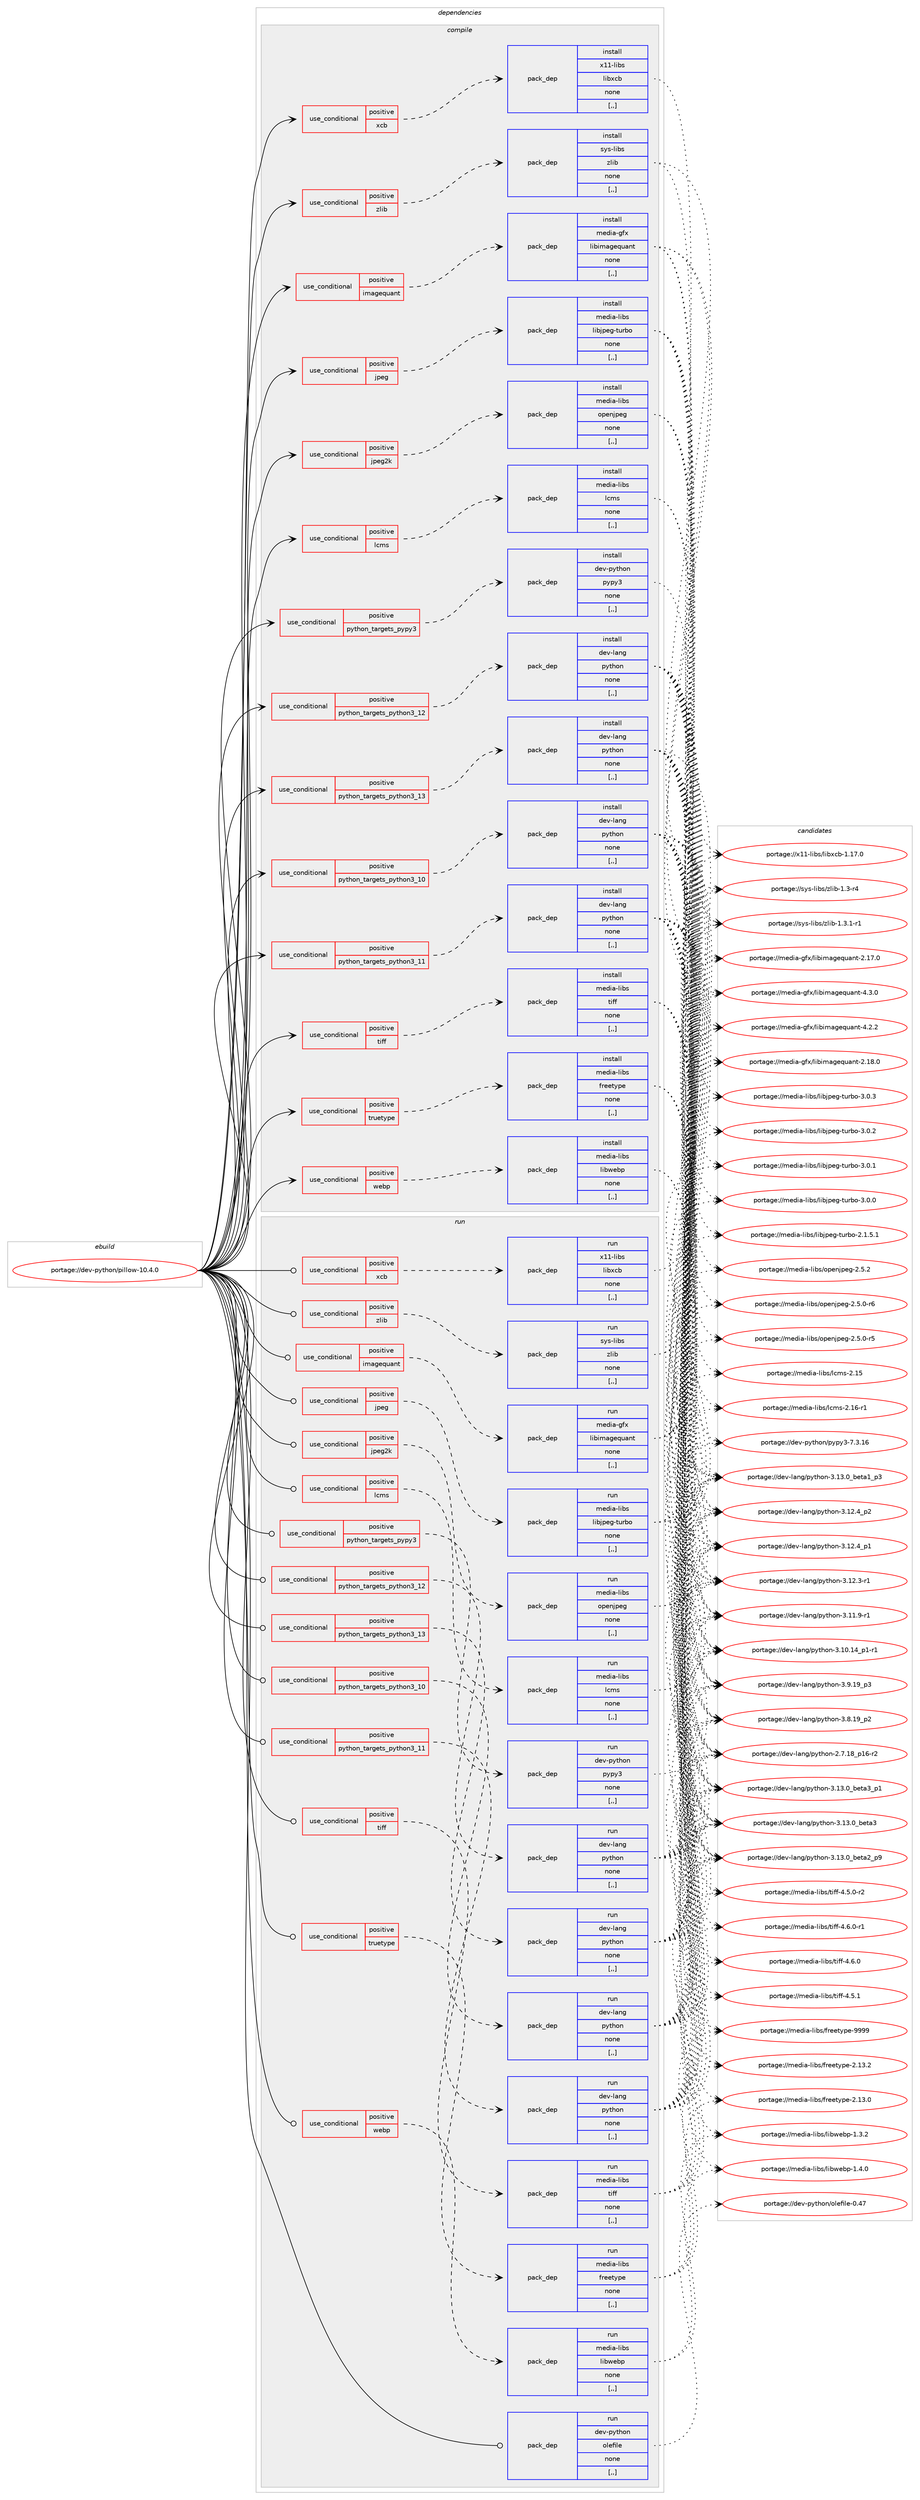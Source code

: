 digraph prolog {

# *************
# Graph options
# *************

newrank=true;
concentrate=true;
compound=true;
graph [rankdir=LR,fontname=Helvetica,fontsize=10,ranksep=1.5];#, ranksep=2.5, nodesep=0.2];
edge  [arrowhead=vee];
node  [fontname=Helvetica,fontsize=10];

# **********
# The ebuild
# **********

subgraph cluster_leftcol {
color=gray;
rank=same;
label=<<i>ebuild</i>>;
id [label="portage://dev-python/pillow-10.4.0", color=red, width=4, href="../dev-python/pillow-10.4.0.svg"];
}

# ****************
# The dependencies
# ****************

subgraph cluster_midcol {
color=gray;
label=<<i>dependencies</i>>;
subgraph cluster_compile {
fillcolor="#eeeeee";
style=filled;
label=<<i>compile</i>>;
subgraph cond35553 {
dependency153078 [label=<<TABLE BORDER="0" CELLBORDER="1" CELLSPACING="0" CELLPADDING="4"><TR><TD ROWSPAN="3" CELLPADDING="10">use_conditional</TD></TR><TR><TD>positive</TD></TR><TR><TD>imagequant</TD></TR></TABLE>>, shape=none, color=red];
subgraph pack116288 {
dependency153079 [label=<<TABLE BORDER="0" CELLBORDER="1" CELLSPACING="0" CELLPADDING="4" WIDTH="220"><TR><TD ROWSPAN="6" CELLPADDING="30">pack_dep</TD></TR><TR><TD WIDTH="110">install</TD></TR><TR><TD>media-gfx</TD></TR><TR><TD>libimagequant</TD></TR><TR><TD>none</TD></TR><TR><TD>[,,]</TD></TR></TABLE>>, shape=none, color=blue];
}
dependency153078:e -> dependency153079:w [weight=20,style="dashed",arrowhead="vee"];
}
id:e -> dependency153078:w [weight=20,style="solid",arrowhead="vee"];
subgraph cond35554 {
dependency153080 [label=<<TABLE BORDER="0" CELLBORDER="1" CELLSPACING="0" CELLPADDING="4"><TR><TD ROWSPAN="3" CELLPADDING="10">use_conditional</TD></TR><TR><TD>positive</TD></TR><TR><TD>jpeg</TD></TR></TABLE>>, shape=none, color=red];
subgraph pack116289 {
dependency153081 [label=<<TABLE BORDER="0" CELLBORDER="1" CELLSPACING="0" CELLPADDING="4" WIDTH="220"><TR><TD ROWSPAN="6" CELLPADDING="30">pack_dep</TD></TR><TR><TD WIDTH="110">install</TD></TR><TR><TD>media-libs</TD></TR><TR><TD>libjpeg-turbo</TD></TR><TR><TD>none</TD></TR><TR><TD>[,,]</TD></TR></TABLE>>, shape=none, color=blue];
}
dependency153080:e -> dependency153081:w [weight=20,style="dashed",arrowhead="vee"];
}
id:e -> dependency153080:w [weight=20,style="solid",arrowhead="vee"];
subgraph cond35555 {
dependency153082 [label=<<TABLE BORDER="0" CELLBORDER="1" CELLSPACING="0" CELLPADDING="4"><TR><TD ROWSPAN="3" CELLPADDING="10">use_conditional</TD></TR><TR><TD>positive</TD></TR><TR><TD>jpeg2k</TD></TR></TABLE>>, shape=none, color=red];
subgraph pack116290 {
dependency153083 [label=<<TABLE BORDER="0" CELLBORDER="1" CELLSPACING="0" CELLPADDING="4" WIDTH="220"><TR><TD ROWSPAN="6" CELLPADDING="30">pack_dep</TD></TR><TR><TD WIDTH="110">install</TD></TR><TR><TD>media-libs</TD></TR><TR><TD>openjpeg</TD></TR><TR><TD>none</TD></TR><TR><TD>[,,]</TD></TR></TABLE>>, shape=none, color=blue];
}
dependency153082:e -> dependency153083:w [weight=20,style="dashed",arrowhead="vee"];
}
id:e -> dependency153082:w [weight=20,style="solid",arrowhead="vee"];
subgraph cond35556 {
dependency153084 [label=<<TABLE BORDER="0" CELLBORDER="1" CELLSPACING="0" CELLPADDING="4"><TR><TD ROWSPAN="3" CELLPADDING="10">use_conditional</TD></TR><TR><TD>positive</TD></TR><TR><TD>lcms</TD></TR></TABLE>>, shape=none, color=red];
subgraph pack116291 {
dependency153085 [label=<<TABLE BORDER="0" CELLBORDER="1" CELLSPACING="0" CELLPADDING="4" WIDTH="220"><TR><TD ROWSPAN="6" CELLPADDING="30">pack_dep</TD></TR><TR><TD WIDTH="110">install</TD></TR><TR><TD>media-libs</TD></TR><TR><TD>lcms</TD></TR><TR><TD>none</TD></TR><TR><TD>[,,]</TD></TR></TABLE>>, shape=none, color=blue];
}
dependency153084:e -> dependency153085:w [weight=20,style="dashed",arrowhead="vee"];
}
id:e -> dependency153084:w [weight=20,style="solid",arrowhead="vee"];
subgraph cond35557 {
dependency153086 [label=<<TABLE BORDER="0" CELLBORDER="1" CELLSPACING="0" CELLPADDING="4"><TR><TD ROWSPAN="3" CELLPADDING="10">use_conditional</TD></TR><TR><TD>positive</TD></TR><TR><TD>python_targets_pypy3</TD></TR></TABLE>>, shape=none, color=red];
subgraph pack116292 {
dependency153087 [label=<<TABLE BORDER="0" CELLBORDER="1" CELLSPACING="0" CELLPADDING="4" WIDTH="220"><TR><TD ROWSPAN="6" CELLPADDING="30">pack_dep</TD></TR><TR><TD WIDTH="110">install</TD></TR><TR><TD>dev-python</TD></TR><TR><TD>pypy3</TD></TR><TR><TD>none</TD></TR><TR><TD>[,,]</TD></TR></TABLE>>, shape=none, color=blue];
}
dependency153086:e -> dependency153087:w [weight=20,style="dashed",arrowhead="vee"];
}
id:e -> dependency153086:w [weight=20,style="solid",arrowhead="vee"];
subgraph cond35558 {
dependency153088 [label=<<TABLE BORDER="0" CELLBORDER="1" CELLSPACING="0" CELLPADDING="4"><TR><TD ROWSPAN="3" CELLPADDING="10">use_conditional</TD></TR><TR><TD>positive</TD></TR><TR><TD>python_targets_python3_10</TD></TR></TABLE>>, shape=none, color=red];
subgraph pack116293 {
dependency153089 [label=<<TABLE BORDER="0" CELLBORDER="1" CELLSPACING="0" CELLPADDING="4" WIDTH="220"><TR><TD ROWSPAN="6" CELLPADDING="30">pack_dep</TD></TR><TR><TD WIDTH="110">install</TD></TR><TR><TD>dev-lang</TD></TR><TR><TD>python</TD></TR><TR><TD>none</TD></TR><TR><TD>[,,]</TD></TR></TABLE>>, shape=none, color=blue];
}
dependency153088:e -> dependency153089:w [weight=20,style="dashed",arrowhead="vee"];
}
id:e -> dependency153088:w [weight=20,style="solid",arrowhead="vee"];
subgraph cond35559 {
dependency153090 [label=<<TABLE BORDER="0" CELLBORDER="1" CELLSPACING="0" CELLPADDING="4"><TR><TD ROWSPAN="3" CELLPADDING="10">use_conditional</TD></TR><TR><TD>positive</TD></TR><TR><TD>python_targets_python3_11</TD></TR></TABLE>>, shape=none, color=red];
subgraph pack116294 {
dependency153091 [label=<<TABLE BORDER="0" CELLBORDER="1" CELLSPACING="0" CELLPADDING="4" WIDTH="220"><TR><TD ROWSPAN="6" CELLPADDING="30">pack_dep</TD></TR><TR><TD WIDTH="110">install</TD></TR><TR><TD>dev-lang</TD></TR><TR><TD>python</TD></TR><TR><TD>none</TD></TR><TR><TD>[,,]</TD></TR></TABLE>>, shape=none, color=blue];
}
dependency153090:e -> dependency153091:w [weight=20,style="dashed",arrowhead="vee"];
}
id:e -> dependency153090:w [weight=20,style="solid",arrowhead="vee"];
subgraph cond35560 {
dependency153092 [label=<<TABLE BORDER="0" CELLBORDER="1" CELLSPACING="0" CELLPADDING="4"><TR><TD ROWSPAN="3" CELLPADDING="10">use_conditional</TD></TR><TR><TD>positive</TD></TR><TR><TD>python_targets_python3_12</TD></TR></TABLE>>, shape=none, color=red];
subgraph pack116295 {
dependency153093 [label=<<TABLE BORDER="0" CELLBORDER="1" CELLSPACING="0" CELLPADDING="4" WIDTH="220"><TR><TD ROWSPAN="6" CELLPADDING="30">pack_dep</TD></TR><TR><TD WIDTH="110">install</TD></TR><TR><TD>dev-lang</TD></TR><TR><TD>python</TD></TR><TR><TD>none</TD></TR><TR><TD>[,,]</TD></TR></TABLE>>, shape=none, color=blue];
}
dependency153092:e -> dependency153093:w [weight=20,style="dashed",arrowhead="vee"];
}
id:e -> dependency153092:w [weight=20,style="solid",arrowhead="vee"];
subgraph cond35561 {
dependency153094 [label=<<TABLE BORDER="0" CELLBORDER="1" CELLSPACING="0" CELLPADDING="4"><TR><TD ROWSPAN="3" CELLPADDING="10">use_conditional</TD></TR><TR><TD>positive</TD></TR><TR><TD>python_targets_python3_13</TD></TR></TABLE>>, shape=none, color=red];
subgraph pack116296 {
dependency153095 [label=<<TABLE BORDER="0" CELLBORDER="1" CELLSPACING="0" CELLPADDING="4" WIDTH="220"><TR><TD ROWSPAN="6" CELLPADDING="30">pack_dep</TD></TR><TR><TD WIDTH="110">install</TD></TR><TR><TD>dev-lang</TD></TR><TR><TD>python</TD></TR><TR><TD>none</TD></TR><TR><TD>[,,]</TD></TR></TABLE>>, shape=none, color=blue];
}
dependency153094:e -> dependency153095:w [weight=20,style="dashed",arrowhead="vee"];
}
id:e -> dependency153094:w [weight=20,style="solid",arrowhead="vee"];
subgraph cond35562 {
dependency153096 [label=<<TABLE BORDER="0" CELLBORDER="1" CELLSPACING="0" CELLPADDING="4"><TR><TD ROWSPAN="3" CELLPADDING="10">use_conditional</TD></TR><TR><TD>positive</TD></TR><TR><TD>tiff</TD></TR></TABLE>>, shape=none, color=red];
subgraph pack116297 {
dependency153097 [label=<<TABLE BORDER="0" CELLBORDER="1" CELLSPACING="0" CELLPADDING="4" WIDTH="220"><TR><TD ROWSPAN="6" CELLPADDING="30">pack_dep</TD></TR><TR><TD WIDTH="110">install</TD></TR><TR><TD>media-libs</TD></TR><TR><TD>tiff</TD></TR><TR><TD>none</TD></TR><TR><TD>[,,]</TD></TR></TABLE>>, shape=none, color=blue];
}
dependency153096:e -> dependency153097:w [weight=20,style="dashed",arrowhead="vee"];
}
id:e -> dependency153096:w [weight=20,style="solid",arrowhead="vee"];
subgraph cond35563 {
dependency153098 [label=<<TABLE BORDER="0" CELLBORDER="1" CELLSPACING="0" CELLPADDING="4"><TR><TD ROWSPAN="3" CELLPADDING="10">use_conditional</TD></TR><TR><TD>positive</TD></TR><TR><TD>truetype</TD></TR></TABLE>>, shape=none, color=red];
subgraph pack116298 {
dependency153099 [label=<<TABLE BORDER="0" CELLBORDER="1" CELLSPACING="0" CELLPADDING="4" WIDTH="220"><TR><TD ROWSPAN="6" CELLPADDING="30">pack_dep</TD></TR><TR><TD WIDTH="110">install</TD></TR><TR><TD>media-libs</TD></TR><TR><TD>freetype</TD></TR><TR><TD>none</TD></TR><TR><TD>[,,]</TD></TR></TABLE>>, shape=none, color=blue];
}
dependency153098:e -> dependency153099:w [weight=20,style="dashed",arrowhead="vee"];
}
id:e -> dependency153098:w [weight=20,style="solid",arrowhead="vee"];
subgraph cond35564 {
dependency153100 [label=<<TABLE BORDER="0" CELLBORDER="1" CELLSPACING="0" CELLPADDING="4"><TR><TD ROWSPAN="3" CELLPADDING="10">use_conditional</TD></TR><TR><TD>positive</TD></TR><TR><TD>webp</TD></TR></TABLE>>, shape=none, color=red];
subgraph pack116299 {
dependency153101 [label=<<TABLE BORDER="0" CELLBORDER="1" CELLSPACING="0" CELLPADDING="4" WIDTH="220"><TR><TD ROWSPAN="6" CELLPADDING="30">pack_dep</TD></TR><TR><TD WIDTH="110">install</TD></TR><TR><TD>media-libs</TD></TR><TR><TD>libwebp</TD></TR><TR><TD>none</TD></TR><TR><TD>[,,]</TD></TR></TABLE>>, shape=none, color=blue];
}
dependency153100:e -> dependency153101:w [weight=20,style="dashed",arrowhead="vee"];
}
id:e -> dependency153100:w [weight=20,style="solid",arrowhead="vee"];
subgraph cond35565 {
dependency153102 [label=<<TABLE BORDER="0" CELLBORDER="1" CELLSPACING="0" CELLPADDING="4"><TR><TD ROWSPAN="3" CELLPADDING="10">use_conditional</TD></TR><TR><TD>positive</TD></TR><TR><TD>xcb</TD></TR></TABLE>>, shape=none, color=red];
subgraph pack116300 {
dependency153103 [label=<<TABLE BORDER="0" CELLBORDER="1" CELLSPACING="0" CELLPADDING="4" WIDTH="220"><TR><TD ROWSPAN="6" CELLPADDING="30">pack_dep</TD></TR><TR><TD WIDTH="110">install</TD></TR><TR><TD>x11-libs</TD></TR><TR><TD>libxcb</TD></TR><TR><TD>none</TD></TR><TR><TD>[,,]</TD></TR></TABLE>>, shape=none, color=blue];
}
dependency153102:e -> dependency153103:w [weight=20,style="dashed",arrowhead="vee"];
}
id:e -> dependency153102:w [weight=20,style="solid",arrowhead="vee"];
subgraph cond35566 {
dependency153104 [label=<<TABLE BORDER="0" CELLBORDER="1" CELLSPACING="0" CELLPADDING="4"><TR><TD ROWSPAN="3" CELLPADDING="10">use_conditional</TD></TR><TR><TD>positive</TD></TR><TR><TD>zlib</TD></TR></TABLE>>, shape=none, color=red];
subgraph pack116301 {
dependency153105 [label=<<TABLE BORDER="0" CELLBORDER="1" CELLSPACING="0" CELLPADDING="4" WIDTH="220"><TR><TD ROWSPAN="6" CELLPADDING="30">pack_dep</TD></TR><TR><TD WIDTH="110">install</TD></TR><TR><TD>sys-libs</TD></TR><TR><TD>zlib</TD></TR><TR><TD>none</TD></TR><TR><TD>[,,]</TD></TR></TABLE>>, shape=none, color=blue];
}
dependency153104:e -> dependency153105:w [weight=20,style="dashed",arrowhead="vee"];
}
id:e -> dependency153104:w [weight=20,style="solid",arrowhead="vee"];
}
subgraph cluster_compileandrun {
fillcolor="#eeeeee";
style=filled;
label=<<i>compile and run</i>>;
}
subgraph cluster_run {
fillcolor="#eeeeee";
style=filled;
label=<<i>run</i>>;
subgraph cond35567 {
dependency153106 [label=<<TABLE BORDER="0" CELLBORDER="1" CELLSPACING="0" CELLPADDING="4"><TR><TD ROWSPAN="3" CELLPADDING="10">use_conditional</TD></TR><TR><TD>positive</TD></TR><TR><TD>imagequant</TD></TR></TABLE>>, shape=none, color=red];
subgraph pack116302 {
dependency153107 [label=<<TABLE BORDER="0" CELLBORDER="1" CELLSPACING="0" CELLPADDING="4" WIDTH="220"><TR><TD ROWSPAN="6" CELLPADDING="30">pack_dep</TD></TR><TR><TD WIDTH="110">run</TD></TR><TR><TD>media-gfx</TD></TR><TR><TD>libimagequant</TD></TR><TR><TD>none</TD></TR><TR><TD>[,,]</TD></TR></TABLE>>, shape=none, color=blue];
}
dependency153106:e -> dependency153107:w [weight=20,style="dashed",arrowhead="vee"];
}
id:e -> dependency153106:w [weight=20,style="solid",arrowhead="odot"];
subgraph cond35568 {
dependency153108 [label=<<TABLE BORDER="0" CELLBORDER="1" CELLSPACING="0" CELLPADDING="4"><TR><TD ROWSPAN="3" CELLPADDING="10">use_conditional</TD></TR><TR><TD>positive</TD></TR><TR><TD>jpeg</TD></TR></TABLE>>, shape=none, color=red];
subgraph pack116303 {
dependency153109 [label=<<TABLE BORDER="0" CELLBORDER="1" CELLSPACING="0" CELLPADDING="4" WIDTH="220"><TR><TD ROWSPAN="6" CELLPADDING="30">pack_dep</TD></TR><TR><TD WIDTH="110">run</TD></TR><TR><TD>media-libs</TD></TR><TR><TD>libjpeg-turbo</TD></TR><TR><TD>none</TD></TR><TR><TD>[,,]</TD></TR></TABLE>>, shape=none, color=blue];
}
dependency153108:e -> dependency153109:w [weight=20,style="dashed",arrowhead="vee"];
}
id:e -> dependency153108:w [weight=20,style="solid",arrowhead="odot"];
subgraph cond35569 {
dependency153110 [label=<<TABLE BORDER="0" CELLBORDER="1" CELLSPACING="0" CELLPADDING="4"><TR><TD ROWSPAN="3" CELLPADDING="10">use_conditional</TD></TR><TR><TD>positive</TD></TR><TR><TD>jpeg2k</TD></TR></TABLE>>, shape=none, color=red];
subgraph pack116304 {
dependency153111 [label=<<TABLE BORDER="0" CELLBORDER="1" CELLSPACING="0" CELLPADDING="4" WIDTH="220"><TR><TD ROWSPAN="6" CELLPADDING="30">pack_dep</TD></TR><TR><TD WIDTH="110">run</TD></TR><TR><TD>media-libs</TD></TR><TR><TD>openjpeg</TD></TR><TR><TD>none</TD></TR><TR><TD>[,,]</TD></TR></TABLE>>, shape=none, color=blue];
}
dependency153110:e -> dependency153111:w [weight=20,style="dashed",arrowhead="vee"];
}
id:e -> dependency153110:w [weight=20,style="solid",arrowhead="odot"];
subgraph cond35570 {
dependency153112 [label=<<TABLE BORDER="0" CELLBORDER="1" CELLSPACING="0" CELLPADDING="4"><TR><TD ROWSPAN="3" CELLPADDING="10">use_conditional</TD></TR><TR><TD>positive</TD></TR><TR><TD>lcms</TD></TR></TABLE>>, shape=none, color=red];
subgraph pack116305 {
dependency153113 [label=<<TABLE BORDER="0" CELLBORDER="1" CELLSPACING="0" CELLPADDING="4" WIDTH="220"><TR><TD ROWSPAN="6" CELLPADDING="30">pack_dep</TD></TR><TR><TD WIDTH="110">run</TD></TR><TR><TD>media-libs</TD></TR><TR><TD>lcms</TD></TR><TR><TD>none</TD></TR><TR><TD>[,,]</TD></TR></TABLE>>, shape=none, color=blue];
}
dependency153112:e -> dependency153113:w [weight=20,style="dashed",arrowhead="vee"];
}
id:e -> dependency153112:w [weight=20,style="solid",arrowhead="odot"];
subgraph cond35571 {
dependency153114 [label=<<TABLE BORDER="0" CELLBORDER="1" CELLSPACING="0" CELLPADDING="4"><TR><TD ROWSPAN="3" CELLPADDING="10">use_conditional</TD></TR><TR><TD>positive</TD></TR><TR><TD>python_targets_pypy3</TD></TR></TABLE>>, shape=none, color=red];
subgraph pack116306 {
dependency153115 [label=<<TABLE BORDER="0" CELLBORDER="1" CELLSPACING="0" CELLPADDING="4" WIDTH="220"><TR><TD ROWSPAN="6" CELLPADDING="30">pack_dep</TD></TR><TR><TD WIDTH="110">run</TD></TR><TR><TD>dev-python</TD></TR><TR><TD>pypy3</TD></TR><TR><TD>none</TD></TR><TR><TD>[,,]</TD></TR></TABLE>>, shape=none, color=blue];
}
dependency153114:e -> dependency153115:w [weight=20,style="dashed",arrowhead="vee"];
}
id:e -> dependency153114:w [weight=20,style="solid",arrowhead="odot"];
subgraph cond35572 {
dependency153116 [label=<<TABLE BORDER="0" CELLBORDER="1" CELLSPACING="0" CELLPADDING="4"><TR><TD ROWSPAN="3" CELLPADDING="10">use_conditional</TD></TR><TR><TD>positive</TD></TR><TR><TD>python_targets_python3_10</TD></TR></TABLE>>, shape=none, color=red];
subgraph pack116307 {
dependency153117 [label=<<TABLE BORDER="0" CELLBORDER="1" CELLSPACING="0" CELLPADDING="4" WIDTH="220"><TR><TD ROWSPAN="6" CELLPADDING="30">pack_dep</TD></TR><TR><TD WIDTH="110">run</TD></TR><TR><TD>dev-lang</TD></TR><TR><TD>python</TD></TR><TR><TD>none</TD></TR><TR><TD>[,,]</TD></TR></TABLE>>, shape=none, color=blue];
}
dependency153116:e -> dependency153117:w [weight=20,style="dashed",arrowhead="vee"];
}
id:e -> dependency153116:w [weight=20,style="solid",arrowhead="odot"];
subgraph cond35573 {
dependency153118 [label=<<TABLE BORDER="0" CELLBORDER="1" CELLSPACING="0" CELLPADDING="4"><TR><TD ROWSPAN="3" CELLPADDING="10">use_conditional</TD></TR><TR><TD>positive</TD></TR><TR><TD>python_targets_python3_11</TD></TR></TABLE>>, shape=none, color=red];
subgraph pack116308 {
dependency153119 [label=<<TABLE BORDER="0" CELLBORDER="1" CELLSPACING="0" CELLPADDING="4" WIDTH="220"><TR><TD ROWSPAN="6" CELLPADDING="30">pack_dep</TD></TR><TR><TD WIDTH="110">run</TD></TR><TR><TD>dev-lang</TD></TR><TR><TD>python</TD></TR><TR><TD>none</TD></TR><TR><TD>[,,]</TD></TR></TABLE>>, shape=none, color=blue];
}
dependency153118:e -> dependency153119:w [weight=20,style="dashed",arrowhead="vee"];
}
id:e -> dependency153118:w [weight=20,style="solid",arrowhead="odot"];
subgraph cond35574 {
dependency153120 [label=<<TABLE BORDER="0" CELLBORDER="1" CELLSPACING="0" CELLPADDING="4"><TR><TD ROWSPAN="3" CELLPADDING="10">use_conditional</TD></TR><TR><TD>positive</TD></TR><TR><TD>python_targets_python3_12</TD></TR></TABLE>>, shape=none, color=red];
subgraph pack116309 {
dependency153121 [label=<<TABLE BORDER="0" CELLBORDER="1" CELLSPACING="0" CELLPADDING="4" WIDTH="220"><TR><TD ROWSPAN="6" CELLPADDING="30">pack_dep</TD></TR><TR><TD WIDTH="110">run</TD></TR><TR><TD>dev-lang</TD></TR><TR><TD>python</TD></TR><TR><TD>none</TD></TR><TR><TD>[,,]</TD></TR></TABLE>>, shape=none, color=blue];
}
dependency153120:e -> dependency153121:w [weight=20,style="dashed",arrowhead="vee"];
}
id:e -> dependency153120:w [weight=20,style="solid",arrowhead="odot"];
subgraph cond35575 {
dependency153122 [label=<<TABLE BORDER="0" CELLBORDER="1" CELLSPACING="0" CELLPADDING="4"><TR><TD ROWSPAN="3" CELLPADDING="10">use_conditional</TD></TR><TR><TD>positive</TD></TR><TR><TD>python_targets_python3_13</TD></TR></TABLE>>, shape=none, color=red];
subgraph pack116310 {
dependency153123 [label=<<TABLE BORDER="0" CELLBORDER="1" CELLSPACING="0" CELLPADDING="4" WIDTH="220"><TR><TD ROWSPAN="6" CELLPADDING="30">pack_dep</TD></TR><TR><TD WIDTH="110">run</TD></TR><TR><TD>dev-lang</TD></TR><TR><TD>python</TD></TR><TR><TD>none</TD></TR><TR><TD>[,,]</TD></TR></TABLE>>, shape=none, color=blue];
}
dependency153122:e -> dependency153123:w [weight=20,style="dashed",arrowhead="vee"];
}
id:e -> dependency153122:w [weight=20,style="solid",arrowhead="odot"];
subgraph cond35576 {
dependency153124 [label=<<TABLE BORDER="0" CELLBORDER="1" CELLSPACING="0" CELLPADDING="4"><TR><TD ROWSPAN="3" CELLPADDING="10">use_conditional</TD></TR><TR><TD>positive</TD></TR><TR><TD>tiff</TD></TR></TABLE>>, shape=none, color=red];
subgraph pack116311 {
dependency153125 [label=<<TABLE BORDER="0" CELLBORDER="1" CELLSPACING="0" CELLPADDING="4" WIDTH="220"><TR><TD ROWSPAN="6" CELLPADDING="30">pack_dep</TD></TR><TR><TD WIDTH="110">run</TD></TR><TR><TD>media-libs</TD></TR><TR><TD>tiff</TD></TR><TR><TD>none</TD></TR><TR><TD>[,,]</TD></TR></TABLE>>, shape=none, color=blue];
}
dependency153124:e -> dependency153125:w [weight=20,style="dashed",arrowhead="vee"];
}
id:e -> dependency153124:w [weight=20,style="solid",arrowhead="odot"];
subgraph cond35577 {
dependency153126 [label=<<TABLE BORDER="0" CELLBORDER="1" CELLSPACING="0" CELLPADDING="4"><TR><TD ROWSPAN="3" CELLPADDING="10">use_conditional</TD></TR><TR><TD>positive</TD></TR><TR><TD>truetype</TD></TR></TABLE>>, shape=none, color=red];
subgraph pack116312 {
dependency153127 [label=<<TABLE BORDER="0" CELLBORDER="1" CELLSPACING="0" CELLPADDING="4" WIDTH="220"><TR><TD ROWSPAN="6" CELLPADDING="30">pack_dep</TD></TR><TR><TD WIDTH="110">run</TD></TR><TR><TD>media-libs</TD></TR><TR><TD>freetype</TD></TR><TR><TD>none</TD></TR><TR><TD>[,,]</TD></TR></TABLE>>, shape=none, color=blue];
}
dependency153126:e -> dependency153127:w [weight=20,style="dashed",arrowhead="vee"];
}
id:e -> dependency153126:w [weight=20,style="solid",arrowhead="odot"];
subgraph cond35578 {
dependency153128 [label=<<TABLE BORDER="0" CELLBORDER="1" CELLSPACING="0" CELLPADDING="4"><TR><TD ROWSPAN="3" CELLPADDING="10">use_conditional</TD></TR><TR><TD>positive</TD></TR><TR><TD>webp</TD></TR></TABLE>>, shape=none, color=red];
subgraph pack116313 {
dependency153129 [label=<<TABLE BORDER="0" CELLBORDER="1" CELLSPACING="0" CELLPADDING="4" WIDTH="220"><TR><TD ROWSPAN="6" CELLPADDING="30">pack_dep</TD></TR><TR><TD WIDTH="110">run</TD></TR><TR><TD>media-libs</TD></TR><TR><TD>libwebp</TD></TR><TR><TD>none</TD></TR><TR><TD>[,,]</TD></TR></TABLE>>, shape=none, color=blue];
}
dependency153128:e -> dependency153129:w [weight=20,style="dashed",arrowhead="vee"];
}
id:e -> dependency153128:w [weight=20,style="solid",arrowhead="odot"];
subgraph cond35579 {
dependency153130 [label=<<TABLE BORDER="0" CELLBORDER="1" CELLSPACING="0" CELLPADDING="4"><TR><TD ROWSPAN="3" CELLPADDING="10">use_conditional</TD></TR><TR><TD>positive</TD></TR><TR><TD>xcb</TD></TR></TABLE>>, shape=none, color=red];
subgraph pack116314 {
dependency153131 [label=<<TABLE BORDER="0" CELLBORDER="1" CELLSPACING="0" CELLPADDING="4" WIDTH="220"><TR><TD ROWSPAN="6" CELLPADDING="30">pack_dep</TD></TR><TR><TD WIDTH="110">run</TD></TR><TR><TD>x11-libs</TD></TR><TR><TD>libxcb</TD></TR><TR><TD>none</TD></TR><TR><TD>[,,]</TD></TR></TABLE>>, shape=none, color=blue];
}
dependency153130:e -> dependency153131:w [weight=20,style="dashed",arrowhead="vee"];
}
id:e -> dependency153130:w [weight=20,style="solid",arrowhead="odot"];
subgraph cond35580 {
dependency153132 [label=<<TABLE BORDER="0" CELLBORDER="1" CELLSPACING="0" CELLPADDING="4"><TR><TD ROWSPAN="3" CELLPADDING="10">use_conditional</TD></TR><TR><TD>positive</TD></TR><TR><TD>zlib</TD></TR></TABLE>>, shape=none, color=red];
subgraph pack116315 {
dependency153133 [label=<<TABLE BORDER="0" CELLBORDER="1" CELLSPACING="0" CELLPADDING="4" WIDTH="220"><TR><TD ROWSPAN="6" CELLPADDING="30">pack_dep</TD></TR><TR><TD WIDTH="110">run</TD></TR><TR><TD>sys-libs</TD></TR><TR><TD>zlib</TD></TR><TR><TD>none</TD></TR><TR><TD>[,,]</TD></TR></TABLE>>, shape=none, color=blue];
}
dependency153132:e -> dependency153133:w [weight=20,style="dashed",arrowhead="vee"];
}
id:e -> dependency153132:w [weight=20,style="solid",arrowhead="odot"];
subgraph pack116316 {
dependency153134 [label=<<TABLE BORDER="0" CELLBORDER="1" CELLSPACING="0" CELLPADDING="4" WIDTH="220"><TR><TD ROWSPAN="6" CELLPADDING="30">pack_dep</TD></TR><TR><TD WIDTH="110">run</TD></TR><TR><TD>dev-python</TD></TR><TR><TD>olefile</TD></TR><TR><TD>none</TD></TR><TR><TD>[,,]</TD></TR></TABLE>>, shape=none, color=blue];
}
id:e -> dependency153134:w [weight=20,style="solid",arrowhead="odot"];
}
}

# **************
# The candidates
# **************

subgraph cluster_choices {
rank=same;
color=gray;
label=<<i>candidates</i>>;

subgraph choice116288 {
color=black;
nodesep=1;
choice109101100105974510310212047108105981051099710310111311797110116455246514648 [label="portage://media-gfx/libimagequant-4.3.0", color=red, width=4,href="../media-gfx/libimagequant-4.3.0.svg"];
choice109101100105974510310212047108105981051099710310111311797110116455246504650 [label="portage://media-gfx/libimagequant-4.2.2", color=red, width=4,href="../media-gfx/libimagequant-4.2.2.svg"];
choice10910110010597451031021204710810598105109971031011131179711011645504649564648 [label="portage://media-gfx/libimagequant-2.18.0", color=red, width=4,href="../media-gfx/libimagequant-2.18.0.svg"];
choice10910110010597451031021204710810598105109971031011131179711011645504649554648 [label="portage://media-gfx/libimagequant-2.17.0", color=red, width=4,href="../media-gfx/libimagequant-2.17.0.svg"];
dependency153079:e -> choice109101100105974510310212047108105981051099710310111311797110116455246514648:w [style=dotted,weight="100"];
dependency153079:e -> choice109101100105974510310212047108105981051099710310111311797110116455246504650:w [style=dotted,weight="100"];
dependency153079:e -> choice10910110010597451031021204710810598105109971031011131179711011645504649564648:w [style=dotted,weight="100"];
dependency153079:e -> choice10910110010597451031021204710810598105109971031011131179711011645504649554648:w [style=dotted,weight="100"];
}
subgraph choice116289 {
color=black;
nodesep=1;
choice10910110010597451081059811547108105981061121011034511611711498111455146484651 [label="portage://media-libs/libjpeg-turbo-3.0.3", color=red, width=4,href="../media-libs/libjpeg-turbo-3.0.3.svg"];
choice10910110010597451081059811547108105981061121011034511611711498111455146484650 [label="portage://media-libs/libjpeg-turbo-3.0.2", color=red, width=4,href="../media-libs/libjpeg-turbo-3.0.2.svg"];
choice10910110010597451081059811547108105981061121011034511611711498111455146484649 [label="portage://media-libs/libjpeg-turbo-3.0.1", color=red, width=4,href="../media-libs/libjpeg-turbo-3.0.1.svg"];
choice10910110010597451081059811547108105981061121011034511611711498111455146484648 [label="portage://media-libs/libjpeg-turbo-3.0.0", color=red, width=4,href="../media-libs/libjpeg-turbo-3.0.0.svg"];
choice109101100105974510810598115471081059810611210110345116117114981114550464946534649 [label="portage://media-libs/libjpeg-turbo-2.1.5.1", color=red, width=4,href="../media-libs/libjpeg-turbo-2.1.5.1.svg"];
dependency153081:e -> choice10910110010597451081059811547108105981061121011034511611711498111455146484651:w [style=dotted,weight="100"];
dependency153081:e -> choice10910110010597451081059811547108105981061121011034511611711498111455146484650:w [style=dotted,weight="100"];
dependency153081:e -> choice10910110010597451081059811547108105981061121011034511611711498111455146484649:w [style=dotted,weight="100"];
dependency153081:e -> choice10910110010597451081059811547108105981061121011034511611711498111455146484648:w [style=dotted,weight="100"];
dependency153081:e -> choice109101100105974510810598115471081059810611210110345116117114981114550464946534649:w [style=dotted,weight="100"];
}
subgraph choice116290 {
color=black;
nodesep=1;
choice10910110010597451081059811547111112101110106112101103455046534650 [label="portage://media-libs/openjpeg-2.5.2", color=red, width=4,href="../media-libs/openjpeg-2.5.2.svg"];
choice109101100105974510810598115471111121011101061121011034550465346484511454 [label="portage://media-libs/openjpeg-2.5.0-r6", color=red, width=4,href="../media-libs/openjpeg-2.5.0-r6.svg"];
choice109101100105974510810598115471111121011101061121011034550465346484511453 [label="portage://media-libs/openjpeg-2.5.0-r5", color=red, width=4,href="../media-libs/openjpeg-2.5.0-r5.svg"];
dependency153083:e -> choice10910110010597451081059811547111112101110106112101103455046534650:w [style=dotted,weight="100"];
dependency153083:e -> choice109101100105974510810598115471111121011101061121011034550465346484511454:w [style=dotted,weight="100"];
dependency153083:e -> choice109101100105974510810598115471111121011101061121011034550465346484511453:w [style=dotted,weight="100"];
}
subgraph choice116291 {
color=black;
nodesep=1;
choice109101100105974510810598115471089910911545504649544511449 [label="portage://media-libs/lcms-2.16-r1", color=red, width=4,href="../media-libs/lcms-2.16-r1.svg"];
choice10910110010597451081059811547108991091154550464953 [label="portage://media-libs/lcms-2.15", color=red, width=4,href="../media-libs/lcms-2.15.svg"];
dependency153085:e -> choice109101100105974510810598115471089910911545504649544511449:w [style=dotted,weight="100"];
dependency153085:e -> choice10910110010597451081059811547108991091154550464953:w [style=dotted,weight="100"];
}
subgraph choice116292 {
color=black;
nodesep=1;
choice10010111845112121116104111110471121211121215145554651464954 [label="portage://dev-python/pypy3-7.3.16", color=red, width=4,href="../dev-python/pypy3-7.3.16.svg"];
dependency153087:e -> choice10010111845112121116104111110471121211121215145554651464954:w [style=dotted,weight="100"];
}
subgraph choice116293 {
color=black;
nodesep=1;
choice10010111845108971101034711212111610411111045514649514648959810111697519511249 [label="portage://dev-lang/python-3.13.0_beta3_p1", color=red, width=4,href="../dev-lang/python-3.13.0_beta3_p1.svg"];
choice1001011184510897110103471121211161041111104551464951464895981011169751 [label="portage://dev-lang/python-3.13.0_beta3", color=red, width=4,href="../dev-lang/python-3.13.0_beta3.svg"];
choice10010111845108971101034711212111610411111045514649514648959810111697509511257 [label="portage://dev-lang/python-3.13.0_beta2_p9", color=red, width=4,href="../dev-lang/python-3.13.0_beta2_p9.svg"];
choice10010111845108971101034711212111610411111045514649514648959810111697499511251 [label="portage://dev-lang/python-3.13.0_beta1_p3", color=red, width=4,href="../dev-lang/python-3.13.0_beta1_p3.svg"];
choice100101118451089711010347112121116104111110455146495046529511250 [label="portage://dev-lang/python-3.12.4_p2", color=red, width=4,href="../dev-lang/python-3.12.4_p2.svg"];
choice100101118451089711010347112121116104111110455146495046529511249 [label="portage://dev-lang/python-3.12.4_p1", color=red, width=4,href="../dev-lang/python-3.12.4_p1.svg"];
choice100101118451089711010347112121116104111110455146495046514511449 [label="portage://dev-lang/python-3.12.3-r1", color=red, width=4,href="../dev-lang/python-3.12.3-r1.svg"];
choice100101118451089711010347112121116104111110455146494946574511449 [label="portage://dev-lang/python-3.11.9-r1", color=red, width=4,href="../dev-lang/python-3.11.9-r1.svg"];
choice100101118451089711010347112121116104111110455146494846495295112494511449 [label="portage://dev-lang/python-3.10.14_p1-r1", color=red, width=4,href="../dev-lang/python-3.10.14_p1-r1.svg"];
choice100101118451089711010347112121116104111110455146574649579511251 [label="portage://dev-lang/python-3.9.19_p3", color=red, width=4,href="../dev-lang/python-3.9.19_p3.svg"];
choice100101118451089711010347112121116104111110455146564649579511250 [label="portage://dev-lang/python-3.8.19_p2", color=red, width=4,href="../dev-lang/python-3.8.19_p2.svg"];
choice100101118451089711010347112121116104111110455046554649569511249544511450 [label="portage://dev-lang/python-2.7.18_p16-r2", color=red, width=4,href="../dev-lang/python-2.7.18_p16-r2.svg"];
dependency153089:e -> choice10010111845108971101034711212111610411111045514649514648959810111697519511249:w [style=dotted,weight="100"];
dependency153089:e -> choice1001011184510897110103471121211161041111104551464951464895981011169751:w [style=dotted,weight="100"];
dependency153089:e -> choice10010111845108971101034711212111610411111045514649514648959810111697509511257:w [style=dotted,weight="100"];
dependency153089:e -> choice10010111845108971101034711212111610411111045514649514648959810111697499511251:w [style=dotted,weight="100"];
dependency153089:e -> choice100101118451089711010347112121116104111110455146495046529511250:w [style=dotted,weight="100"];
dependency153089:e -> choice100101118451089711010347112121116104111110455146495046529511249:w [style=dotted,weight="100"];
dependency153089:e -> choice100101118451089711010347112121116104111110455146495046514511449:w [style=dotted,weight="100"];
dependency153089:e -> choice100101118451089711010347112121116104111110455146494946574511449:w [style=dotted,weight="100"];
dependency153089:e -> choice100101118451089711010347112121116104111110455146494846495295112494511449:w [style=dotted,weight="100"];
dependency153089:e -> choice100101118451089711010347112121116104111110455146574649579511251:w [style=dotted,weight="100"];
dependency153089:e -> choice100101118451089711010347112121116104111110455146564649579511250:w [style=dotted,weight="100"];
dependency153089:e -> choice100101118451089711010347112121116104111110455046554649569511249544511450:w [style=dotted,weight="100"];
}
subgraph choice116294 {
color=black;
nodesep=1;
choice10010111845108971101034711212111610411111045514649514648959810111697519511249 [label="portage://dev-lang/python-3.13.0_beta3_p1", color=red, width=4,href="../dev-lang/python-3.13.0_beta3_p1.svg"];
choice1001011184510897110103471121211161041111104551464951464895981011169751 [label="portage://dev-lang/python-3.13.0_beta3", color=red, width=4,href="../dev-lang/python-3.13.0_beta3.svg"];
choice10010111845108971101034711212111610411111045514649514648959810111697509511257 [label="portage://dev-lang/python-3.13.0_beta2_p9", color=red, width=4,href="../dev-lang/python-3.13.0_beta2_p9.svg"];
choice10010111845108971101034711212111610411111045514649514648959810111697499511251 [label="portage://dev-lang/python-3.13.0_beta1_p3", color=red, width=4,href="../dev-lang/python-3.13.0_beta1_p3.svg"];
choice100101118451089711010347112121116104111110455146495046529511250 [label="portage://dev-lang/python-3.12.4_p2", color=red, width=4,href="../dev-lang/python-3.12.4_p2.svg"];
choice100101118451089711010347112121116104111110455146495046529511249 [label="portage://dev-lang/python-3.12.4_p1", color=red, width=4,href="../dev-lang/python-3.12.4_p1.svg"];
choice100101118451089711010347112121116104111110455146495046514511449 [label="portage://dev-lang/python-3.12.3-r1", color=red, width=4,href="../dev-lang/python-3.12.3-r1.svg"];
choice100101118451089711010347112121116104111110455146494946574511449 [label="portage://dev-lang/python-3.11.9-r1", color=red, width=4,href="../dev-lang/python-3.11.9-r1.svg"];
choice100101118451089711010347112121116104111110455146494846495295112494511449 [label="portage://dev-lang/python-3.10.14_p1-r1", color=red, width=4,href="../dev-lang/python-3.10.14_p1-r1.svg"];
choice100101118451089711010347112121116104111110455146574649579511251 [label="portage://dev-lang/python-3.9.19_p3", color=red, width=4,href="../dev-lang/python-3.9.19_p3.svg"];
choice100101118451089711010347112121116104111110455146564649579511250 [label="portage://dev-lang/python-3.8.19_p2", color=red, width=4,href="../dev-lang/python-3.8.19_p2.svg"];
choice100101118451089711010347112121116104111110455046554649569511249544511450 [label="portage://dev-lang/python-2.7.18_p16-r2", color=red, width=4,href="../dev-lang/python-2.7.18_p16-r2.svg"];
dependency153091:e -> choice10010111845108971101034711212111610411111045514649514648959810111697519511249:w [style=dotted,weight="100"];
dependency153091:e -> choice1001011184510897110103471121211161041111104551464951464895981011169751:w [style=dotted,weight="100"];
dependency153091:e -> choice10010111845108971101034711212111610411111045514649514648959810111697509511257:w [style=dotted,weight="100"];
dependency153091:e -> choice10010111845108971101034711212111610411111045514649514648959810111697499511251:w [style=dotted,weight="100"];
dependency153091:e -> choice100101118451089711010347112121116104111110455146495046529511250:w [style=dotted,weight="100"];
dependency153091:e -> choice100101118451089711010347112121116104111110455146495046529511249:w [style=dotted,weight="100"];
dependency153091:e -> choice100101118451089711010347112121116104111110455146495046514511449:w [style=dotted,weight="100"];
dependency153091:e -> choice100101118451089711010347112121116104111110455146494946574511449:w [style=dotted,weight="100"];
dependency153091:e -> choice100101118451089711010347112121116104111110455146494846495295112494511449:w [style=dotted,weight="100"];
dependency153091:e -> choice100101118451089711010347112121116104111110455146574649579511251:w [style=dotted,weight="100"];
dependency153091:e -> choice100101118451089711010347112121116104111110455146564649579511250:w [style=dotted,weight="100"];
dependency153091:e -> choice100101118451089711010347112121116104111110455046554649569511249544511450:w [style=dotted,weight="100"];
}
subgraph choice116295 {
color=black;
nodesep=1;
choice10010111845108971101034711212111610411111045514649514648959810111697519511249 [label="portage://dev-lang/python-3.13.0_beta3_p1", color=red, width=4,href="../dev-lang/python-3.13.0_beta3_p1.svg"];
choice1001011184510897110103471121211161041111104551464951464895981011169751 [label="portage://dev-lang/python-3.13.0_beta3", color=red, width=4,href="../dev-lang/python-3.13.0_beta3.svg"];
choice10010111845108971101034711212111610411111045514649514648959810111697509511257 [label="portage://dev-lang/python-3.13.0_beta2_p9", color=red, width=4,href="../dev-lang/python-3.13.0_beta2_p9.svg"];
choice10010111845108971101034711212111610411111045514649514648959810111697499511251 [label="portage://dev-lang/python-3.13.0_beta1_p3", color=red, width=4,href="../dev-lang/python-3.13.0_beta1_p3.svg"];
choice100101118451089711010347112121116104111110455146495046529511250 [label="portage://dev-lang/python-3.12.4_p2", color=red, width=4,href="../dev-lang/python-3.12.4_p2.svg"];
choice100101118451089711010347112121116104111110455146495046529511249 [label="portage://dev-lang/python-3.12.4_p1", color=red, width=4,href="../dev-lang/python-3.12.4_p1.svg"];
choice100101118451089711010347112121116104111110455146495046514511449 [label="portage://dev-lang/python-3.12.3-r1", color=red, width=4,href="../dev-lang/python-3.12.3-r1.svg"];
choice100101118451089711010347112121116104111110455146494946574511449 [label="portage://dev-lang/python-3.11.9-r1", color=red, width=4,href="../dev-lang/python-3.11.9-r1.svg"];
choice100101118451089711010347112121116104111110455146494846495295112494511449 [label="portage://dev-lang/python-3.10.14_p1-r1", color=red, width=4,href="../dev-lang/python-3.10.14_p1-r1.svg"];
choice100101118451089711010347112121116104111110455146574649579511251 [label="portage://dev-lang/python-3.9.19_p3", color=red, width=4,href="../dev-lang/python-3.9.19_p3.svg"];
choice100101118451089711010347112121116104111110455146564649579511250 [label="portage://dev-lang/python-3.8.19_p2", color=red, width=4,href="../dev-lang/python-3.8.19_p2.svg"];
choice100101118451089711010347112121116104111110455046554649569511249544511450 [label="portage://dev-lang/python-2.7.18_p16-r2", color=red, width=4,href="../dev-lang/python-2.7.18_p16-r2.svg"];
dependency153093:e -> choice10010111845108971101034711212111610411111045514649514648959810111697519511249:w [style=dotted,weight="100"];
dependency153093:e -> choice1001011184510897110103471121211161041111104551464951464895981011169751:w [style=dotted,weight="100"];
dependency153093:e -> choice10010111845108971101034711212111610411111045514649514648959810111697509511257:w [style=dotted,weight="100"];
dependency153093:e -> choice10010111845108971101034711212111610411111045514649514648959810111697499511251:w [style=dotted,weight="100"];
dependency153093:e -> choice100101118451089711010347112121116104111110455146495046529511250:w [style=dotted,weight="100"];
dependency153093:e -> choice100101118451089711010347112121116104111110455146495046529511249:w [style=dotted,weight="100"];
dependency153093:e -> choice100101118451089711010347112121116104111110455146495046514511449:w [style=dotted,weight="100"];
dependency153093:e -> choice100101118451089711010347112121116104111110455146494946574511449:w [style=dotted,weight="100"];
dependency153093:e -> choice100101118451089711010347112121116104111110455146494846495295112494511449:w [style=dotted,weight="100"];
dependency153093:e -> choice100101118451089711010347112121116104111110455146574649579511251:w [style=dotted,weight="100"];
dependency153093:e -> choice100101118451089711010347112121116104111110455146564649579511250:w [style=dotted,weight="100"];
dependency153093:e -> choice100101118451089711010347112121116104111110455046554649569511249544511450:w [style=dotted,weight="100"];
}
subgraph choice116296 {
color=black;
nodesep=1;
choice10010111845108971101034711212111610411111045514649514648959810111697519511249 [label="portage://dev-lang/python-3.13.0_beta3_p1", color=red, width=4,href="../dev-lang/python-3.13.0_beta3_p1.svg"];
choice1001011184510897110103471121211161041111104551464951464895981011169751 [label="portage://dev-lang/python-3.13.0_beta3", color=red, width=4,href="../dev-lang/python-3.13.0_beta3.svg"];
choice10010111845108971101034711212111610411111045514649514648959810111697509511257 [label="portage://dev-lang/python-3.13.0_beta2_p9", color=red, width=4,href="../dev-lang/python-3.13.0_beta2_p9.svg"];
choice10010111845108971101034711212111610411111045514649514648959810111697499511251 [label="portage://dev-lang/python-3.13.0_beta1_p3", color=red, width=4,href="../dev-lang/python-3.13.0_beta1_p3.svg"];
choice100101118451089711010347112121116104111110455146495046529511250 [label="portage://dev-lang/python-3.12.4_p2", color=red, width=4,href="../dev-lang/python-3.12.4_p2.svg"];
choice100101118451089711010347112121116104111110455146495046529511249 [label="portage://dev-lang/python-3.12.4_p1", color=red, width=4,href="../dev-lang/python-3.12.4_p1.svg"];
choice100101118451089711010347112121116104111110455146495046514511449 [label="portage://dev-lang/python-3.12.3-r1", color=red, width=4,href="../dev-lang/python-3.12.3-r1.svg"];
choice100101118451089711010347112121116104111110455146494946574511449 [label="portage://dev-lang/python-3.11.9-r1", color=red, width=4,href="../dev-lang/python-3.11.9-r1.svg"];
choice100101118451089711010347112121116104111110455146494846495295112494511449 [label="portage://dev-lang/python-3.10.14_p1-r1", color=red, width=4,href="../dev-lang/python-3.10.14_p1-r1.svg"];
choice100101118451089711010347112121116104111110455146574649579511251 [label="portage://dev-lang/python-3.9.19_p3", color=red, width=4,href="../dev-lang/python-3.9.19_p3.svg"];
choice100101118451089711010347112121116104111110455146564649579511250 [label="portage://dev-lang/python-3.8.19_p2", color=red, width=4,href="../dev-lang/python-3.8.19_p2.svg"];
choice100101118451089711010347112121116104111110455046554649569511249544511450 [label="portage://dev-lang/python-2.7.18_p16-r2", color=red, width=4,href="../dev-lang/python-2.7.18_p16-r2.svg"];
dependency153095:e -> choice10010111845108971101034711212111610411111045514649514648959810111697519511249:w [style=dotted,weight="100"];
dependency153095:e -> choice1001011184510897110103471121211161041111104551464951464895981011169751:w [style=dotted,weight="100"];
dependency153095:e -> choice10010111845108971101034711212111610411111045514649514648959810111697509511257:w [style=dotted,weight="100"];
dependency153095:e -> choice10010111845108971101034711212111610411111045514649514648959810111697499511251:w [style=dotted,weight="100"];
dependency153095:e -> choice100101118451089711010347112121116104111110455146495046529511250:w [style=dotted,weight="100"];
dependency153095:e -> choice100101118451089711010347112121116104111110455146495046529511249:w [style=dotted,weight="100"];
dependency153095:e -> choice100101118451089711010347112121116104111110455146495046514511449:w [style=dotted,weight="100"];
dependency153095:e -> choice100101118451089711010347112121116104111110455146494946574511449:w [style=dotted,weight="100"];
dependency153095:e -> choice100101118451089711010347112121116104111110455146494846495295112494511449:w [style=dotted,weight="100"];
dependency153095:e -> choice100101118451089711010347112121116104111110455146574649579511251:w [style=dotted,weight="100"];
dependency153095:e -> choice100101118451089711010347112121116104111110455146564649579511250:w [style=dotted,weight="100"];
dependency153095:e -> choice100101118451089711010347112121116104111110455046554649569511249544511450:w [style=dotted,weight="100"];
}
subgraph choice116297 {
color=black;
nodesep=1;
choice109101100105974510810598115471161051021024552465446484511449 [label="portage://media-libs/tiff-4.6.0-r1", color=red, width=4,href="../media-libs/tiff-4.6.0-r1.svg"];
choice10910110010597451081059811547116105102102455246544648 [label="portage://media-libs/tiff-4.6.0", color=red, width=4,href="../media-libs/tiff-4.6.0.svg"];
choice10910110010597451081059811547116105102102455246534649 [label="portage://media-libs/tiff-4.5.1", color=red, width=4,href="../media-libs/tiff-4.5.1.svg"];
choice109101100105974510810598115471161051021024552465346484511450 [label="portage://media-libs/tiff-4.5.0-r2", color=red, width=4,href="../media-libs/tiff-4.5.0-r2.svg"];
dependency153097:e -> choice109101100105974510810598115471161051021024552465446484511449:w [style=dotted,weight="100"];
dependency153097:e -> choice10910110010597451081059811547116105102102455246544648:w [style=dotted,weight="100"];
dependency153097:e -> choice10910110010597451081059811547116105102102455246534649:w [style=dotted,weight="100"];
dependency153097:e -> choice109101100105974510810598115471161051021024552465346484511450:w [style=dotted,weight="100"];
}
subgraph choice116298 {
color=black;
nodesep=1;
choice109101100105974510810598115471021141011011161211121014557575757 [label="portage://media-libs/freetype-9999", color=red, width=4,href="../media-libs/freetype-9999.svg"];
choice1091011001059745108105981154710211410110111612111210145504649514650 [label="portage://media-libs/freetype-2.13.2", color=red, width=4,href="../media-libs/freetype-2.13.2.svg"];
choice1091011001059745108105981154710211410110111612111210145504649514648 [label="portage://media-libs/freetype-2.13.0", color=red, width=4,href="../media-libs/freetype-2.13.0.svg"];
dependency153099:e -> choice109101100105974510810598115471021141011011161211121014557575757:w [style=dotted,weight="100"];
dependency153099:e -> choice1091011001059745108105981154710211410110111612111210145504649514650:w [style=dotted,weight="100"];
dependency153099:e -> choice1091011001059745108105981154710211410110111612111210145504649514648:w [style=dotted,weight="100"];
}
subgraph choice116299 {
color=black;
nodesep=1;
choice109101100105974510810598115471081059811910198112454946524648 [label="portage://media-libs/libwebp-1.4.0", color=red, width=4,href="../media-libs/libwebp-1.4.0.svg"];
choice109101100105974510810598115471081059811910198112454946514650 [label="portage://media-libs/libwebp-1.3.2", color=red, width=4,href="../media-libs/libwebp-1.3.2.svg"];
dependency153101:e -> choice109101100105974510810598115471081059811910198112454946524648:w [style=dotted,weight="100"];
dependency153101:e -> choice109101100105974510810598115471081059811910198112454946514650:w [style=dotted,weight="100"];
}
subgraph choice116300 {
color=black;
nodesep=1;
choice120494945108105981154710810598120999845494649554648 [label="portage://x11-libs/libxcb-1.17.0", color=red, width=4,href="../x11-libs/libxcb-1.17.0.svg"];
dependency153103:e -> choice120494945108105981154710810598120999845494649554648:w [style=dotted,weight="100"];
}
subgraph choice116301 {
color=black;
nodesep=1;
choice115121115451081059811547122108105984549465146494511449 [label="portage://sys-libs/zlib-1.3.1-r1", color=red, width=4,href="../sys-libs/zlib-1.3.1-r1.svg"];
choice11512111545108105981154712210810598454946514511452 [label="portage://sys-libs/zlib-1.3-r4", color=red, width=4,href="../sys-libs/zlib-1.3-r4.svg"];
dependency153105:e -> choice115121115451081059811547122108105984549465146494511449:w [style=dotted,weight="100"];
dependency153105:e -> choice11512111545108105981154712210810598454946514511452:w [style=dotted,weight="100"];
}
subgraph choice116302 {
color=black;
nodesep=1;
choice109101100105974510310212047108105981051099710310111311797110116455246514648 [label="portage://media-gfx/libimagequant-4.3.0", color=red, width=4,href="../media-gfx/libimagequant-4.3.0.svg"];
choice109101100105974510310212047108105981051099710310111311797110116455246504650 [label="portage://media-gfx/libimagequant-4.2.2", color=red, width=4,href="../media-gfx/libimagequant-4.2.2.svg"];
choice10910110010597451031021204710810598105109971031011131179711011645504649564648 [label="portage://media-gfx/libimagequant-2.18.0", color=red, width=4,href="../media-gfx/libimagequant-2.18.0.svg"];
choice10910110010597451031021204710810598105109971031011131179711011645504649554648 [label="portage://media-gfx/libimagequant-2.17.0", color=red, width=4,href="../media-gfx/libimagequant-2.17.0.svg"];
dependency153107:e -> choice109101100105974510310212047108105981051099710310111311797110116455246514648:w [style=dotted,weight="100"];
dependency153107:e -> choice109101100105974510310212047108105981051099710310111311797110116455246504650:w [style=dotted,weight="100"];
dependency153107:e -> choice10910110010597451031021204710810598105109971031011131179711011645504649564648:w [style=dotted,weight="100"];
dependency153107:e -> choice10910110010597451031021204710810598105109971031011131179711011645504649554648:w [style=dotted,weight="100"];
}
subgraph choice116303 {
color=black;
nodesep=1;
choice10910110010597451081059811547108105981061121011034511611711498111455146484651 [label="portage://media-libs/libjpeg-turbo-3.0.3", color=red, width=4,href="../media-libs/libjpeg-turbo-3.0.3.svg"];
choice10910110010597451081059811547108105981061121011034511611711498111455146484650 [label="portage://media-libs/libjpeg-turbo-3.0.2", color=red, width=4,href="../media-libs/libjpeg-turbo-3.0.2.svg"];
choice10910110010597451081059811547108105981061121011034511611711498111455146484649 [label="portage://media-libs/libjpeg-turbo-3.0.1", color=red, width=4,href="../media-libs/libjpeg-turbo-3.0.1.svg"];
choice10910110010597451081059811547108105981061121011034511611711498111455146484648 [label="portage://media-libs/libjpeg-turbo-3.0.0", color=red, width=4,href="../media-libs/libjpeg-turbo-3.0.0.svg"];
choice109101100105974510810598115471081059810611210110345116117114981114550464946534649 [label="portage://media-libs/libjpeg-turbo-2.1.5.1", color=red, width=4,href="../media-libs/libjpeg-turbo-2.1.5.1.svg"];
dependency153109:e -> choice10910110010597451081059811547108105981061121011034511611711498111455146484651:w [style=dotted,weight="100"];
dependency153109:e -> choice10910110010597451081059811547108105981061121011034511611711498111455146484650:w [style=dotted,weight="100"];
dependency153109:e -> choice10910110010597451081059811547108105981061121011034511611711498111455146484649:w [style=dotted,weight="100"];
dependency153109:e -> choice10910110010597451081059811547108105981061121011034511611711498111455146484648:w [style=dotted,weight="100"];
dependency153109:e -> choice109101100105974510810598115471081059810611210110345116117114981114550464946534649:w [style=dotted,weight="100"];
}
subgraph choice116304 {
color=black;
nodesep=1;
choice10910110010597451081059811547111112101110106112101103455046534650 [label="portage://media-libs/openjpeg-2.5.2", color=red, width=4,href="../media-libs/openjpeg-2.5.2.svg"];
choice109101100105974510810598115471111121011101061121011034550465346484511454 [label="portage://media-libs/openjpeg-2.5.0-r6", color=red, width=4,href="../media-libs/openjpeg-2.5.0-r6.svg"];
choice109101100105974510810598115471111121011101061121011034550465346484511453 [label="portage://media-libs/openjpeg-2.5.0-r5", color=red, width=4,href="../media-libs/openjpeg-2.5.0-r5.svg"];
dependency153111:e -> choice10910110010597451081059811547111112101110106112101103455046534650:w [style=dotted,weight="100"];
dependency153111:e -> choice109101100105974510810598115471111121011101061121011034550465346484511454:w [style=dotted,weight="100"];
dependency153111:e -> choice109101100105974510810598115471111121011101061121011034550465346484511453:w [style=dotted,weight="100"];
}
subgraph choice116305 {
color=black;
nodesep=1;
choice109101100105974510810598115471089910911545504649544511449 [label="portage://media-libs/lcms-2.16-r1", color=red, width=4,href="../media-libs/lcms-2.16-r1.svg"];
choice10910110010597451081059811547108991091154550464953 [label="portage://media-libs/lcms-2.15", color=red, width=4,href="../media-libs/lcms-2.15.svg"];
dependency153113:e -> choice109101100105974510810598115471089910911545504649544511449:w [style=dotted,weight="100"];
dependency153113:e -> choice10910110010597451081059811547108991091154550464953:w [style=dotted,weight="100"];
}
subgraph choice116306 {
color=black;
nodesep=1;
choice10010111845112121116104111110471121211121215145554651464954 [label="portage://dev-python/pypy3-7.3.16", color=red, width=4,href="../dev-python/pypy3-7.3.16.svg"];
dependency153115:e -> choice10010111845112121116104111110471121211121215145554651464954:w [style=dotted,weight="100"];
}
subgraph choice116307 {
color=black;
nodesep=1;
choice10010111845108971101034711212111610411111045514649514648959810111697519511249 [label="portage://dev-lang/python-3.13.0_beta3_p1", color=red, width=4,href="../dev-lang/python-3.13.0_beta3_p1.svg"];
choice1001011184510897110103471121211161041111104551464951464895981011169751 [label="portage://dev-lang/python-3.13.0_beta3", color=red, width=4,href="../dev-lang/python-3.13.0_beta3.svg"];
choice10010111845108971101034711212111610411111045514649514648959810111697509511257 [label="portage://dev-lang/python-3.13.0_beta2_p9", color=red, width=4,href="../dev-lang/python-3.13.0_beta2_p9.svg"];
choice10010111845108971101034711212111610411111045514649514648959810111697499511251 [label="portage://dev-lang/python-3.13.0_beta1_p3", color=red, width=4,href="../dev-lang/python-3.13.0_beta1_p3.svg"];
choice100101118451089711010347112121116104111110455146495046529511250 [label="portage://dev-lang/python-3.12.4_p2", color=red, width=4,href="../dev-lang/python-3.12.4_p2.svg"];
choice100101118451089711010347112121116104111110455146495046529511249 [label="portage://dev-lang/python-3.12.4_p1", color=red, width=4,href="../dev-lang/python-3.12.4_p1.svg"];
choice100101118451089711010347112121116104111110455146495046514511449 [label="portage://dev-lang/python-3.12.3-r1", color=red, width=4,href="../dev-lang/python-3.12.3-r1.svg"];
choice100101118451089711010347112121116104111110455146494946574511449 [label="portage://dev-lang/python-3.11.9-r1", color=red, width=4,href="../dev-lang/python-3.11.9-r1.svg"];
choice100101118451089711010347112121116104111110455146494846495295112494511449 [label="portage://dev-lang/python-3.10.14_p1-r1", color=red, width=4,href="../dev-lang/python-3.10.14_p1-r1.svg"];
choice100101118451089711010347112121116104111110455146574649579511251 [label="portage://dev-lang/python-3.9.19_p3", color=red, width=4,href="../dev-lang/python-3.9.19_p3.svg"];
choice100101118451089711010347112121116104111110455146564649579511250 [label="portage://dev-lang/python-3.8.19_p2", color=red, width=4,href="../dev-lang/python-3.8.19_p2.svg"];
choice100101118451089711010347112121116104111110455046554649569511249544511450 [label="portage://dev-lang/python-2.7.18_p16-r2", color=red, width=4,href="../dev-lang/python-2.7.18_p16-r2.svg"];
dependency153117:e -> choice10010111845108971101034711212111610411111045514649514648959810111697519511249:w [style=dotted,weight="100"];
dependency153117:e -> choice1001011184510897110103471121211161041111104551464951464895981011169751:w [style=dotted,weight="100"];
dependency153117:e -> choice10010111845108971101034711212111610411111045514649514648959810111697509511257:w [style=dotted,weight="100"];
dependency153117:e -> choice10010111845108971101034711212111610411111045514649514648959810111697499511251:w [style=dotted,weight="100"];
dependency153117:e -> choice100101118451089711010347112121116104111110455146495046529511250:w [style=dotted,weight="100"];
dependency153117:e -> choice100101118451089711010347112121116104111110455146495046529511249:w [style=dotted,weight="100"];
dependency153117:e -> choice100101118451089711010347112121116104111110455146495046514511449:w [style=dotted,weight="100"];
dependency153117:e -> choice100101118451089711010347112121116104111110455146494946574511449:w [style=dotted,weight="100"];
dependency153117:e -> choice100101118451089711010347112121116104111110455146494846495295112494511449:w [style=dotted,weight="100"];
dependency153117:e -> choice100101118451089711010347112121116104111110455146574649579511251:w [style=dotted,weight="100"];
dependency153117:e -> choice100101118451089711010347112121116104111110455146564649579511250:w [style=dotted,weight="100"];
dependency153117:e -> choice100101118451089711010347112121116104111110455046554649569511249544511450:w [style=dotted,weight="100"];
}
subgraph choice116308 {
color=black;
nodesep=1;
choice10010111845108971101034711212111610411111045514649514648959810111697519511249 [label="portage://dev-lang/python-3.13.0_beta3_p1", color=red, width=4,href="../dev-lang/python-3.13.0_beta3_p1.svg"];
choice1001011184510897110103471121211161041111104551464951464895981011169751 [label="portage://dev-lang/python-3.13.0_beta3", color=red, width=4,href="../dev-lang/python-3.13.0_beta3.svg"];
choice10010111845108971101034711212111610411111045514649514648959810111697509511257 [label="portage://dev-lang/python-3.13.0_beta2_p9", color=red, width=4,href="../dev-lang/python-3.13.0_beta2_p9.svg"];
choice10010111845108971101034711212111610411111045514649514648959810111697499511251 [label="portage://dev-lang/python-3.13.0_beta1_p3", color=red, width=4,href="../dev-lang/python-3.13.0_beta1_p3.svg"];
choice100101118451089711010347112121116104111110455146495046529511250 [label="portage://dev-lang/python-3.12.4_p2", color=red, width=4,href="../dev-lang/python-3.12.4_p2.svg"];
choice100101118451089711010347112121116104111110455146495046529511249 [label="portage://dev-lang/python-3.12.4_p1", color=red, width=4,href="../dev-lang/python-3.12.4_p1.svg"];
choice100101118451089711010347112121116104111110455146495046514511449 [label="portage://dev-lang/python-3.12.3-r1", color=red, width=4,href="../dev-lang/python-3.12.3-r1.svg"];
choice100101118451089711010347112121116104111110455146494946574511449 [label="portage://dev-lang/python-3.11.9-r1", color=red, width=4,href="../dev-lang/python-3.11.9-r1.svg"];
choice100101118451089711010347112121116104111110455146494846495295112494511449 [label="portage://dev-lang/python-3.10.14_p1-r1", color=red, width=4,href="../dev-lang/python-3.10.14_p1-r1.svg"];
choice100101118451089711010347112121116104111110455146574649579511251 [label="portage://dev-lang/python-3.9.19_p3", color=red, width=4,href="../dev-lang/python-3.9.19_p3.svg"];
choice100101118451089711010347112121116104111110455146564649579511250 [label="portage://dev-lang/python-3.8.19_p2", color=red, width=4,href="../dev-lang/python-3.8.19_p2.svg"];
choice100101118451089711010347112121116104111110455046554649569511249544511450 [label="portage://dev-lang/python-2.7.18_p16-r2", color=red, width=4,href="../dev-lang/python-2.7.18_p16-r2.svg"];
dependency153119:e -> choice10010111845108971101034711212111610411111045514649514648959810111697519511249:w [style=dotted,weight="100"];
dependency153119:e -> choice1001011184510897110103471121211161041111104551464951464895981011169751:w [style=dotted,weight="100"];
dependency153119:e -> choice10010111845108971101034711212111610411111045514649514648959810111697509511257:w [style=dotted,weight="100"];
dependency153119:e -> choice10010111845108971101034711212111610411111045514649514648959810111697499511251:w [style=dotted,weight="100"];
dependency153119:e -> choice100101118451089711010347112121116104111110455146495046529511250:w [style=dotted,weight="100"];
dependency153119:e -> choice100101118451089711010347112121116104111110455146495046529511249:w [style=dotted,weight="100"];
dependency153119:e -> choice100101118451089711010347112121116104111110455146495046514511449:w [style=dotted,weight="100"];
dependency153119:e -> choice100101118451089711010347112121116104111110455146494946574511449:w [style=dotted,weight="100"];
dependency153119:e -> choice100101118451089711010347112121116104111110455146494846495295112494511449:w [style=dotted,weight="100"];
dependency153119:e -> choice100101118451089711010347112121116104111110455146574649579511251:w [style=dotted,weight="100"];
dependency153119:e -> choice100101118451089711010347112121116104111110455146564649579511250:w [style=dotted,weight="100"];
dependency153119:e -> choice100101118451089711010347112121116104111110455046554649569511249544511450:w [style=dotted,weight="100"];
}
subgraph choice116309 {
color=black;
nodesep=1;
choice10010111845108971101034711212111610411111045514649514648959810111697519511249 [label="portage://dev-lang/python-3.13.0_beta3_p1", color=red, width=4,href="../dev-lang/python-3.13.0_beta3_p1.svg"];
choice1001011184510897110103471121211161041111104551464951464895981011169751 [label="portage://dev-lang/python-3.13.0_beta3", color=red, width=4,href="../dev-lang/python-3.13.0_beta3.svg"];
choice10010111845108971101034711212111610411111045514649514648959810111697509511257 [label="portage://dev-lang/python-3.13.0_beta2_p9", color=red, width=4,href="../dev-lang/python-3.13.0_beta2_p9.svg"];
choice10010111845108971101034711212111610411111045514649514648959810111697499511251 [label="portage://dev-lang/python-3.13.0_beta1_p3", color=red, width=4,href="../dev-lang/python-3.13.0_beta1_p3.svg"];
choice100101118451089711010347112121116104111110455146495046529511250 [label="portage://dev-lang/python-3.12.4_p2", color=red, width=4,href="../dev-lang/python-3.12.4_p2.svg"];
choice100101118451089711010347112121116104111110455146495046529511249 [label="portage://dev-lang/python-3.12.4_p1", color=red, width=4,href="../dev-lang/python-3.12.4_p1.svg"];
choice100101118451089711010347112121116104111110455146495046514511449 [label="portage://dev-lang/python-3.12.3-r1", color=red, width=4,href="../dev-lang/python-3.12.3-r1.svg"];
choice100101118451089711010347112121116104111110455146494946574511449 [label="portage://dev-lang/python-3.11.9-r1", color=red, width=4,href="../dev-lang/python-3.11.9-r1.svg"];
choice100101118451089711010347112121116104111110455146494846495295112494511449 [label="portage://dev-lang/python-3.10.14_p1-r1", color=red, width=4,href="../dev-lang/python-3.10.14_p1-r1.svg"];
choice100101118451089711010347112121116104111110455146574649579511251 [label="portage://dev-lang/python-3.9.19_p3", color=red, width=4,href="../dev-lang/python-3.9.19_p3.svg"];
choice100101118451089711010347112121116104111110455146564649579511250 [label="portage://dev-lang/python-3.8.19_p2", color=red, width=4,href="../dev-lang/python-3.8.19_p2.svg"];
choice100101118451089711010347112121116104111110455046554649569511249544511450 [label="portage://dev-lang/python-2.7.18_p16-r2", color=red, width=4,href="../dev-lang/python-2.7.18_p16-r2.svg"];
dependency153121:e -> choice10010111845108971101034711212111610411111045514649514648959810111697519511249:w [style=dotted,weight="100"];
dependency153121:e -> choice1001011184510897110103471121211161041111104551464951464895981011169751:w [style=dotted,weight="100"];
dependency153121:e -> choice10010111845108971101034711212111610411111045514649514648959810111697509511257:w [style=dotted,weight="100"];
dependency153121:e -> choice10010111845108971101034711212111610411111045514649514648959810111697499511251:w [style=dotted,weight="100"];
dependency153121:e -> choice100101118451089711010347112121116104111110455146495046529511250:w [style=dotted,weight="100"];
dependency153121:e -> choice100101118451089711010347112121116104111110455146495046529511249:w [style=dotted,weight="100"];
dependency153121:e -> choice100101118451089711010347112121116104111110455146495046514511449:w [style=dotted,weight="100"];
dependency153121:e -> choice100101118451089711010347112121116104111110455146494946574511449:w [style=dotted,weight="100"];
dependency153121:e -> choice100101118451089711010347112121116104111110455146494846495295112494511449:w [style=dotted,weight="100"];
dependency153121:e -> choice100101118451089711010347112121116104111110455146574649579511251:w [style=dotted,weight="100"];
dependency153121:e -> choice100101118451089711010347112121116104111110455146564649579511250:w [style=dotted,weight="100"];
dependency153121:e -> choice100101118451089711010347112121116104111110455046554649569511249544511450:w [style=dotted,weight="100"];
}
subgraph choice116310 {
color=black;
nodesep=1;
choice10010111845108971101034711212111610411111045514649514648959810111697519511249 [label="portage://dev-lang/python-3.13.0_beta3_p1", color=red, width=4,href="../dev-lang/python-3.13.0_beta3_p1.svg"];
choice1001011184510897110103471121211161041111104551464951464895981011169751 [label="portage://dev-lang/python-3.13.0_beta3", color=red, width=4,href="../dev-lang/python-3.13.0_beta3.svg"];
choice10010111845108971101034711212111610411111045514649514648959810111697509511257 [label="portage://dev-lang/python-3.13.0_beta2_p9", color=red, width=4,href="../dev-lang/python-3.13.0_beta2_p9.svg"];
choice10010111845108971101034711212111610411111045514649514648959810111697499511251 [label="portage://dev-lang/python-3.13.0_beta1_p3", color=red, width=4,href="../dev-lang/python-3.13.0_beta1_p3.svg"];
choice100101118451089711010347112121116104111110455146495046529511250 [label="portage://dev-lang/python-3.12.4_p2", color=red, width=4,href="../dev-lang/python-3.12.4_p2.svg"];
choice100101118451089711010347112121116104111110455146495046529511249 [label="portage://dev-lang/python-3.12.4_p1", color=red, width=4,href="../dev-lang/python-3.12.4_p1.svg"];
choice100101118451089711010347112121116104111110455146495046514511449 [label="portage://dev-lang/python-3.12.3-r1", color=red, width=4,href="../dev-lang/python-3.12.3-r1.svg"];
choice100101118451089711010347112121116104111110455146494946574511449 [label="portage://dev-lang/python-3.11.9-r1", color=red, width=4,href="../dev-lang/python-3.11.9-r1.svg"];
choice100101118451089711010347112121116104111110455146494846495295112494511449 [label="portage://dev-lang/python-3.10.14_p1-r1", color=red, width=4,href="../dev-lang/python-3.10.14_p1-r1.svg"];
choice100101118451089711010347112121116104111110455146574649579511251 [label="portage://dev-lang/python-3.9.19_p3", color=red, width=4,href="../dev-lang/python-3.9.19_p3.svg"];
choice100101118451089711010347112121116104111110455146564649579511250 [label="portage://dev-lang/python-3.8.19_p2", color=red, width=4,href="../dev-lang/python-3.8.19_p2.svg"];
choice100101118451089711010347112121116104111110455046554649569511249544511450 [label="portage://dev-lang/python-2.7.18_p16-r2", color=red, width=4,href="../dev-lang/python-2.7.18_p16-r2.svg"];
dependency153123:e -> choice10010111845108971101034711212111610411111045514649514648959810111697519511249:w [style=dotted,weight="100"];
dependency153123:e -> choice1001011184510897110103471121211161041111104551464951464895981011169751:w [style=dotted,weight="100"];
dependency153123:e -> choice10010111845108971101034711212111610411111045514649514648959810111697509511257:w [style=dotted,weight="100"];
dependency153123:e -> choice10010111845108971101034711212111610411111045514649514648959810111697499511251:w [style=dotted,weight="100"];
dependency153123:e -> choice100101118451089711010347112121116104111110455146495046529511250:w [style=dotted,weight="100"];
dependency153123:e -> choice100101118451089711010347112121116104111110455146495046529511249:w [style=dotted,weight="100"];
dependency153123:e -> choice100101118451089711010347112121116104111110455146495046514511449:w [style=dotted,weight="100"];
dependency153123:e -> choice100101118451089711010347112121116104111110455146494946574511449:w [style=dotted,weight="100"];
dependency153123:e -> choice100101118451089711010347112121116104111110455146494846495295112494511449:w [style=dotted,weight="100"];
dependency153123:e -> choice100101118451089711010347112121116104111110455146574649579511251:w [style=dotted,weight="100"];
dependency153123:e -> choice100101118451089711010347112121116104111110455146564649579511250:w [style=dotted,weight="100"];
dependency153123:e -> choice100101118451089711010347112121116104111110455046554649569511249544511450:w [style=dotted,weight="100"];
}
subgraph choice116311 {
color=black;
nodesep=1;
choice109101100105974510810598115471161051021024552465446484511449 [label="portage://media-libs/tiff-4.6.0-r1", color=red, width=4,href="../media-libs/tiff-4.6.0-r1.svg"];
choice10910110010597451081059811547116105102102455246544648 [label="portage://media-libs/tiff-4.6.0", color=red, width=4,href="../media-libs/tiff-4.6.0.svg"];
choice10910110010597451081059811547116105102102455246534649 [label="portage://media-libs/tiff-4.5.1", color=red, width=4,href="../media-libs/tiff-4.5.1.svg"];
choice109101100105974510810598115471161051021024552465346484511450 [label="portage://media-libs/tiff-4.5.0-r2", color=red, width=4,href="../media-libs/tiff-4.5.0-r2.svg"];
dependency153125:e -> choice109101100105974510810598115471161051021024552465446484511449:w [style=dotted,weight="100"];
dependency153125:e -> choice10910110010597451081059811547116105102102455246544648:w [style=dotted,weight="100"];
dependency153125:e -> choice10910110010597451081059811547116105102102455246534649:w [style=dotted,weight="100"];
dependency153125:e -> choice109101100105974510810598115471161051021024552465346484511450:w [style=dotted,weight="100"];
}
subgraph choice116312 {
color=black;
nodesep=1;
choice109101100105974510810598115471021141011011161211121014557575757 [label="portage://media-libs/freetype-9999", color=red, width=4,href="../media-libs/freetype-9999.svg"];
choice1091011001059745108105981154710211410110111612111210145504649514650 [label="portage://media-libs/freetype-2.13.2", color=red, width=4,href="../media-libs/freetype-2.13.2.svg"];
choice1091011001059745108105981154710211410110111612111210145504649514648 [label="portage://media-libs/freetype-2.13.0", color=red, width=4,href="../media-libs/freetype-2.13.0.svg"];
dependency153127:e -> choice109101100105974510810598115471021141011011161211121014557575757:w [style=dotted,weight="100"];
dependency153127:e -> choice1091011001059745108105981154710211410110111612111210145504649514650:w [style=dotted,weight="100"];
dependency153127:e -> choice1091011001059745108105981154710211410110111612111210145504649514648:w [style=dotted,weight="100"];
}
subgraph choice116313 {
color=black;
nodesep=1;
choice109101100105974510810598115471081059811910198112454946524648 [label="portage://media-libs/libwebp-1.4.0", color=red, width=4,href="../media-libs/libwebp-1.4.0.svg"];
choice109101100105974510810598115471081059811910198112454946514650 [label="portage://media-libs/libwebp-1.3.2", color=red, width=4,href="../media-libs/libwebp-1.3.2.svg"];
dependency153129:e -> choice109101100105974510810598115471081059811910198112454946524648:w [style=dotted,weight="100"];
dependency153129:e -> choice109101100105974510810598115471081059811910198112454946514650:w [style=dotted,weight="100"];
}
subgraph choice116314 {
color=black;
nodesep=1;
choice120494945108105981154710810598120999845494649554648 [label="portage://x11-libs/libxcb-1.17.0", color=red, width=4,href="../x11-libs/libxcb-1.17.0.svg"];
dependency153131:e -> choice120494945108105981154710810598120999845494649554648:w [style=dotted,weight="100"];
}
subgraph choice116315 {
color=black;
nodesep=1;
choice115121115451081059811547122108105984549465146494511449 [label="portage://sys-libs/zlib-1.3.1-r1", color=red, width=4,href="../sys-libs/zlib-1.3.1-r1.svg"];
choice11512111545108105981154712210810598454946514511452 [label="portage://sys-libs/zlib-1.3-r4", color=red, width=4,href="../sys-libs/zlib-1.3-r4.svg"];
dependency153133:e -> choice115121115451081059811547122108105984549465146494511449:w [style=dotted,weight="100"];
dependency153133:e -> choice11512111545108105981154712210810598454946514511452:w [style=dotted,weight="100"];
}
subgraph choice116316 {
color=black;
nodesep=1;
choice10010111845112121116104111110471111081011021051081014548465255 [label="portage://dev-python/olefile-0.47", color=red, width=4,href="../dev-python/olefile-0.47.svg"];
dependency153134:e -> choice10010111845112121116104111110471111081011021051081014548465255:w [style=dotted,weight="100"];
}
}

}
